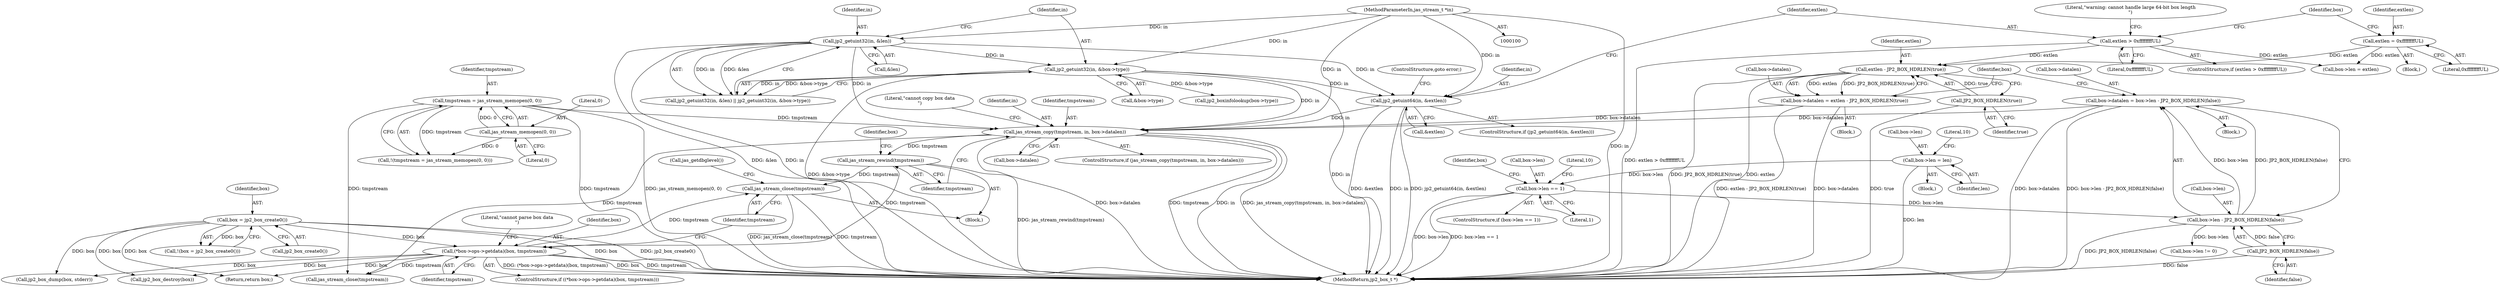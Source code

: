 digraph "0_jasper_e96fc4fdd525fa0ede28074a7e2b1caf94b58b0d_0@API" {
"1000297" [label="(Call,jas_stream_close(tmpstream))"];
"1000290" [label="(Call,(*box->ops->getdata)(box, tmpstream))"];
"1000117" [label="(Call,box = jp2_box_create0())"];
"1000272" [label="(Call,jas_stream_rewind(tmpstream))"];
"1000262" [label="(Call,jas_stream_copy(tmpstream, in, box->datalen))"];
"1000254" [label="(Call,tmpstream = jas_stream_memopen(0, 0))"];
"1000256" [label="(Call,jas_stream_memopen(0, 0))"];
"1000124" [label="(Call,jp2_getuint32(in, &len))"];
"1000101" [label="(MethodParameterIn,jas_stream_t *in)"];
"1000128" [label="(Call,jp2_getuint32(in, &box->type))"];
"1000182" [label="(Call,jp2_getuint64(in, &extlen))"];
"1000213" [label="(Call,box->datalen = box->len - JP2_BOX_HDRLEN(false))"];
"1000217" [label="(Call,box->len - JP2_BOX_HDRLEN(false))"];
"1000172" [label="(Call,box->len == 1)"];
"1000147" [label="(Call,box->len = len)"];
"1000221" [label="(Call,JP2_BOX_HDRLEN(false))"];
"1000203" [label="(Call,box->datalen = extlen - JP2_BOX_HDRLEN(true))"];
"1000207" [label="(Call,extlen - JP2_BOX_HDRLEN(true))"];
"1000189" [label="(Call,extlen > 0xffffffffUL)"];
"1000195" [label="(Call,extlen = 0xffffffffUL)"];
"1000209" [label="(Call,JP2_BOX_HDRLEN(true))"];
"1000177" [label="(Block,)"];
"1000215" [label="(Identifier,box)"];
"1000222" [label="(Identifier,false)"];
"1000153" [label="(Literal,10)"];
"1000295" [label="(Literal,\"cannot parse box data\n\")"];
"1000225" [label="(Call,box->len != 0)"];
"1000116" [label="(Call,!(box = jp2_box_create0()))"];
"1000171" [label="(ControlStructure,if (box->len == 1))"];
"1000217" [label="(Call,box->len - JP2_BOX_HDRLEN(false))"];
"1000172" [label="(Call,box->len == 1)"];
"1000265" [label="(Call,box->datalen)"];
"1000318" [label="(Call,jas_stream_close(tmpstream))"];
"1000304" [label="(Call,jp2_box_dump(box, stderr))"];
"1000203" [label="(Call,box->datalen = extlen - JP2_BOX_HDRLEN(true))"];
"1000255" [label="(Identifier,tmpstream)"];
"1000258" [label="(Literal,0)"];
"1000147" [label="(Call,box->len = len)"];
"1000184" [label="(Call,&extlen)"];
"1000118" [label="(Identifier,box)"];
"1000272" [label="(Call,jas_stream_rewind(tmpstream))"];
"1000208" [label="(Identifier,extlen)"];
"1000262" [label="(Call,jas_stream_copy(tmpstream, in, box->datalen))"];
"1000183" [label="(Identifier,in)"];
"1000151" [label="(Identifier,len)"];
"1000192" [label="(Block,)"];
"1000322" [label="(MethodReturn,jp2_box_t *)"];
"1000187" [label="(ControlStructure,goto error;)"];
"1000173" [label="(Call,box->len)"];
"1000270" [label="(Literal,\"cannot copy box data\n\")"];
"1000102" [label="(Block,)"];
"1000264" [label="(Identifier,in)"];
"1000273" [label="(Identifier,tmpstream)"];
"1000128" [label="(Call,jp2_getuint32(in, &box->type))"];
"1000182" [label="(Call,jp2_getuint64(in, &extlen))"];
"1000214" [label="(Call,box->datalen)"];
"1000130" [label="(Call,&box->type)"];
"1000194" [label="(Literal,\"warning: cannot handle large 64-bit box length\n\")"];
"1000289" [label="(ControlStructure,if ((*box->ops->getdata)(box, tmpstream)))"];
"1000129" [label="(Identifier,in)"];
"1000119" [label="(Call,jp2_box_create0())"];
"1000196" [label="(Identifier,extlen)"];
"1000221" [label="(Call,JP2_BOX_HDRLEN(false))"];
"1000292" [label="(Identifier,tmpstream)"];
"1000188" [label="(ControlStructure,if (extlen > 0xffffffffUL))"];
"1000189" [label="(Call,extlen > 0xffffffffUL)"];
"1000297" [label="(Call,jas_stream_close(tmpstream))"];
"1000301" [label="(Call,jas_getdbglevel())"];
"1000254" [label="(Call,tmpstream = jas_stream_memopen(0, 0))"];
"1000276" [label="(Identifier,box)"];
"1000291" [label="(Identifier,box)"];
"1000190" [label="(Identifier,extlen)"];
"1000191" [label="(Literal,0xffffffffUL)"];
"1000207" [label="(Call,extlen - JP2_BOX_HDRLEN(true))"];
"1000210" [label="(Identifier,true)"];
"1000256" [label="(Call,jas_stream_memopen(0, 0))"];
"1000218" [label="(Call,box->len)"];
"1000195" [label="(Call,extlen = 0xffffffffUL)"];
"1000181" [label="(ControlStructure,if (jp2_getuint64(in, &extlen)))"];
"1000138" [label="(Call,jp2_boxinfolookup(box->type))"];
"1000227" [label="(Identifier,box)"];
"1000253" [label="(Call,!(tmpstream = jas_stream_memopen(0, 0)))"];
"1000209" [label="(Call,JP2_BOX_HDRLEN(true))"];
"1000290" [label="(Call,(*box->ops->getdata)(box, tmpstream))"];
"1000204" [label="(Call,box->datalen)"];
"1000176" [label="(Literal,1)"];
"1000261" [label="(ControlStructure,if (jas_stream_copy(tmpstream, in, box->datalen)))"];
"1000263" [label="(Identifier,tmpstream)"];
"1000257" [label="(Literal,0)"];
"1000148" [label="(Call,box->len)"];
"1000117" [label="(Call,box = jp2_box_create0())"];
"1000213" [label="(Call,box->datalen = box->len - JP2_BOX_HDRLEN(false))"];
"1000212" [label="(Block,)"];
"1000298" [label="(Identifier,tmpstream)"];
"1000313" [label="(Call,jp2_box_destroy(box))"];
"1000179" [label="(Literal,10)"];
"1000126" [label="(Call,&len)"];
"1000125" [label="(Identifier,in)"];
"1000101" [label="(MethodParameterIn,jas_stream_t *in)"];
"1000123" [label="(Call,jp2_getuint32(in, &len) || jp2_getuint32(in, &box->type))"];
"1000307" [label="(Return,return box;)"];
"1000197" [label="(Literal,0xffffffffUL)"];
"1000200" [label="(Identifier,box)"];
"1000251" [label="(Block,)"];
"1000124" [label="(Call,jp2_getuint32(in, &len))"];
"1000198" [label="(Call,box->len = extlen)"];
"1000297" -> "1000251"  [label="AST: "];
"1000297" -> "1000298"  [label="CFG: "];
"1000298" -> "1000297"  [label="AST: "];
"1000301" -> "1000297"  [label="CFG: "];
"1000297" -> "1000322"  [label="DDG: tmpstream"];
"1000297" -> "1000322"  [label="DDG: jas_stream_close(tmpstream)"];
"1000290" -> "1000297"  [label="DDG: tmpstream"];
"1000272" -> "1000297"  [label="DDG: tmpstream"];
"1000290" -> "1000289"  [label="AST: "];
"1000290" -> "1000292"  [label="CFG: "];
"1000291" -> "1000290"  [label="AST: "];
"1000292" -> "1000290"  [label="AST: "];
"1000295" -> "1000290"  [label="CFG: "];
"1000298" -> "1000290"  [label="CFG: "];
"1000290" -> "1000322"  [label="DDG: box"];
"1000290" -> "1000322"  [label="DDG: tmpstream"];
"1000290" -> "1000322"  [label="DDG: (*box->ops->getdata)(box, tmpstream)"];
"1000117" -> "1000290"  [label="DDG: box"];
"1000272" -> "1000290"  [label="DDG: tmpstream"];
"1000290" -> "1000304"  [label="DDG: box"];
"1000290" -> "1000307"  [label="DDG: box"];
"1000290" -> "1000313"  [label="DDG: box"];
"1000290" -> "1000318"  [label="DDG: tmpstream"];
"1000117" -> "1000116"  [label="AST: "];
"1000117" -> "1000119"  [label="CFG: "];
"1000118" -> "1000117"  [label="AST: "];
"1000119" -> "1000117"  [label="AST: "];
"1000116" -> "1000117"  [label="CFG: "];
"1000117" -> "1000322"  [label="DDG: box"];
"1000117" -> "1000322"  [label="DDG: jp2_box_create0()"];
"1000117" -> "1000116"  [label="DDG: box"];
"1000117" -> "1000304"  [label="DDG: box"];
"1000117" -> "1000307"  [label="DDG: box"];
"1000117" -> "1000313"  [label="DDG: box"];
"1000272" -> "1000251"  [label="AST: "];
"1000272" -> "1000273"  [label="CFG: "];
"1000273" -> "1000272"  [label="AST: "];
"1000276" -> "1000272"  [label="CFG: "];
"1000272" -> "1000322"  [label="DDG: jas_stream_rewind(tmpstream)"];
"1000262" -> "1000272"  [label="DDG: tmpstream"];
"1000262" -> "1000261"  [label="AST: "];
"1000262" -> "1000265"  [label="CFG: "];
"1000263" -> "1000262"  [label="AST: "];
"1000264" -> "1000262"  [label="AST: "];
"1000265" -> "1000262"  [label="AST: "];
"1000270" -> "1000262"  [label="CFG: "];
"1000273" -> "1000262"  [label="CFG: "];
"1000262" -> "1000322"  [label="DDG: box->datalen"];
"1000262" -> "1000322"  [label="DDG: tmpstream"];
"1000262" -> "1000322"  [label="DDG: in"];
"1000262" -> "1000322"  [label="DDG: jas_stream_copy(tmpstream, in, box->datalen)"];
"1000254" -> "1000262"  [label="DDG: tmpstream"];
"1000124" -> "1000262"  [label="DDG: in"];
"1000128" -> "1000262"  [label="DDG: in"];
"1000182" -> "1000262"  [label="DDG: in"];
"1000101" -> "1000262"  [label="DDG: in"];
"1000213" -> "1000262"  [label="DDG: box->datalen"];
"1000203" -> "1000262"  [label="DDG: box->datalen"];
"1000262" -> "1000318"  [label="DDG: tmpstream"];
"1000254" -> "1000253"  [label="AST: "];
"1000254" -> "1000256"  [label="CFG: "];
"1000255" -> "1000254"  [label="AST: "];
"1000256" -> "1000254"  [label="AST: "];
"1000253" -> "1000254"  [label="CFG: "];
"1000254" -> "1000322"  [label="DDG: tmpstream"];
"1000254" -> "1000322"  [label="DDG: jas_stream_memopen(0, 0)"];
"1000254" -> "1000253"  [label="DDG: tmpstream"];
"1000256" -> "1000254"  [label="DDG: 0"];
"1000254" -> "1000318"  [label="DDG: tmpstream"];
"1000256" -> "1000258"  [label="CFG: "];
"1000257" -> "1000256"  [label="AST: "];
"1000258" -> "1000256"  [label="AST: "];
"1000256" -> "1000253"  [label="DDG: 0"];
"1000124" -> "1000123"  [label="AST: "];
"1000124" -> "1000126"  [label="CFG: "];
"1000125" -> "1000124"  [label="AST: "];
"1000126" -> "1000124"  [label="AST: "];
"1000129" -> "1000124"  [label="CFG: "];
"1000123" -> "1000124"  [label="CFG: "];
"1000124" -> "1000322"  [label="DDG: &len"];
"1000124" -> "1000322"  [label="DDG: in"];
"1000124" -> "1000123"  [label="DDG: in"];
"1000124" -> "1000123"  [label="DDG: &len"];
"1000101" -> "1000124"  [label="DDG: in"];
"1000124" -> "1000128"  [label="DDG: in"];
"1000124" -> "1000182"  [label="DDG: in"];
"1000101" -> "1000100"  [label="AST: "];
"1000101" -> "1000322"  [label="DDG: in"];
"1000101" -> "1000128"  [label="DDG: in"];
"1000101" -> "1000182"  [label="DDG: in"];
"1000128" -> "1000123"  [label="AST: "];
"1000128" -> "1000130"  [label="CFG: "];
"1000129" -> "1000128"  [label="AST: "];
"1000130" -> "1000128"  [label="AST: "];
"1000123" -> "1000128"  [label="CFG: "];
"1000128" -> "1000322"  [label="DDG: in"];
"1000128" -> "1000322"  [label="DDG: &box->type"];
"1000128" -> "1000123"  [label="DDG: in"];
"1000128" -> "1000123"  [label="DDG: &box->type"];
"1000128" -> "1000138"  [label="DDG: &box->type"];
"1000128" -> "1000182"  [label="DDG: in"];
"1000182" -> "1000181"  [label="AST: "];
"1000182" -> "1000184"  [label="CFG: "];
"1000183" -> "1000182"  [label="AST: "];
"1000184" -> "1000182"  [label="AST: "];
"1000187" -> "1000182"  [label="CFG: "];
"1000190" -> "1000182"  [label="CFG: "];
"1000182" -> "1000322"  [label="DDG: jp2_getuint64(in, &extlen)"];
"1000182" -> "1000322"  [label="DDG: &extlen"];
"1000182" -> "1000322"  [label="DDG: in"];
"1000213" -> "1000212"  [label="AST: "];
"1000213" -> "1000217"  [label="CFG: "];
"1000214" -> "1000213"  [label="AST: "];
"1000217" -> "1000213"  [label="AST: "];
"1000227" -> "1000213"  [label="CFG: "];
"1000213" -> "1000322"  [label="DDG: box->len - JP2_BOX_HDRLEN(false)"];
"1000213" -> "1000322"  [label="DDG: box->datalen"];
"1000217" -> "1000213"  [label="DDG: box->len"];
"1000217" -> "1000213"  [label="DDG: JP2_BOX_HDRLEN(false)"];
"1000217" -> "1000221"  [label="CFG: "];
"1000218" -> "1000217"  [label="AST: "];
"1000221" -> "1000217"  [label="AST: "];
"1000217" -> "1000322"  [label="DDG: JP2_BOX_HDRLEN(false)"];
"1000172" -> "1000217"  [label="DDG: box->len"];
"1000221" -> "1000217"  [label="DDG: false"];
"1000217" -> "1000225"  [label="DDG: box->len"];
"1000172" -> "1000171"  [label="AST: "];
"1000172" -> "1000176"  [label="CFG: "];
"1000173" -> "1000172"  [label="AST: "];
"1000176" -> "1000172"  [label="AST: "];
"1000179" -> "1000172"  [label="CFG: "];
"1000215" -> "1000172"  [label="CFG: "];
"1000172" -> "1000322"  [label="DDG: box->len == 1"];
"1000172" -> "1000322"  [label="DDG: box->len"];
"1000147" -> "1000172"  [label="DDG: box->len"];
"1000147" -> "1000102"  [label="AST: "];
"1000147" -> "1000151"  [label="CFG: "];
"1000148" -> "1000147"  [label="AST: "];
"1000151" -> "1000147"  [label="AST: "];
"1000153" -> "1000147"  [label="CFG: "];
"1000147" -> "1000322"  [label="DDG: len"];
"1000221" -> "1000222"  [label="CFG: "];
"1000222" -> "1000221"  [label="AST: "];
"1000221" -> "1000322"  [label="DDG: false"];
"1000203" -> "1000177"  [label="AST: "];
"1000203" -> "1000207"  [label="CFG: "];
"1000204" -> "1000203"  [label="AST: "];
"1000207" -> "1000203"  [label="AST: "];
"1000227" -> "1000203"  [label="CFG: "];
"1000203" -> "1000322"  [label="DDG: extlen - JP2_BOX_HDRLEN(true)"];
"1000203" -> "1000322"  [label="DDG: box->datalen"];
"1000207" -> "1000203"  [label="DDG: extlen"];
"1000207" -> "1000203"  [label="DDG: JP2_BOX_HDRLEN(true)"];
"1000207" -> "1000209"  [label="CFG: "];
"1000208" -> "1000207"  [label="AST: "];
"1000209" -> "1000207"  [label="AST: "];
"1000207" -> "1000322"  [label="DDG: JP2_BOX_HDRLEN(true)"];
"1000207" -> "1000322"  [label="DDG: extlen"];
"1000189" -> "1000207"  [label="DDG: extlen"];
"1000195" -> "1000207"  [label="DDG: extlen"];
"1000209" -> "1000207"  [label="DDG: true"];
"1000189" -> "1000188"  [label="AST: "];
"1000189" -> "1000191"  [label="CFG: "];
"1000190" -> "1000189"  [label="AST: "];
"1000191" -> "1000189"  [label="AST: "];
"1000194" -> "1000189"  [label="CFG: "];
"1000200" -> "1000189"  [label="CFG: "];
"1000189" -> "1000322"  [label="DDG: extlen > 0xffffffffUL"];
"1000189" -> "1000198"  [label="DDG: extlen"];
"1000195" -> "1000192"  [label="AST: "];
"1000195" -> "1000197"  [label="CFG: "];
"1000196" -> "1000195"  [label="AST: "];
"1000197" -> "1000195"  [label="AST: "];
"1000200" -> "1000195"  [label="CFG: "];
"1000195" -> "1000198"  [label="DDG: extlen"];
"1000209" -> "1000210"  [label="CFG: "];
"1000210" -> "1000209"  [label="AST: "];
"1000209" -> "1000322"  [label="DDG: true"];
}
